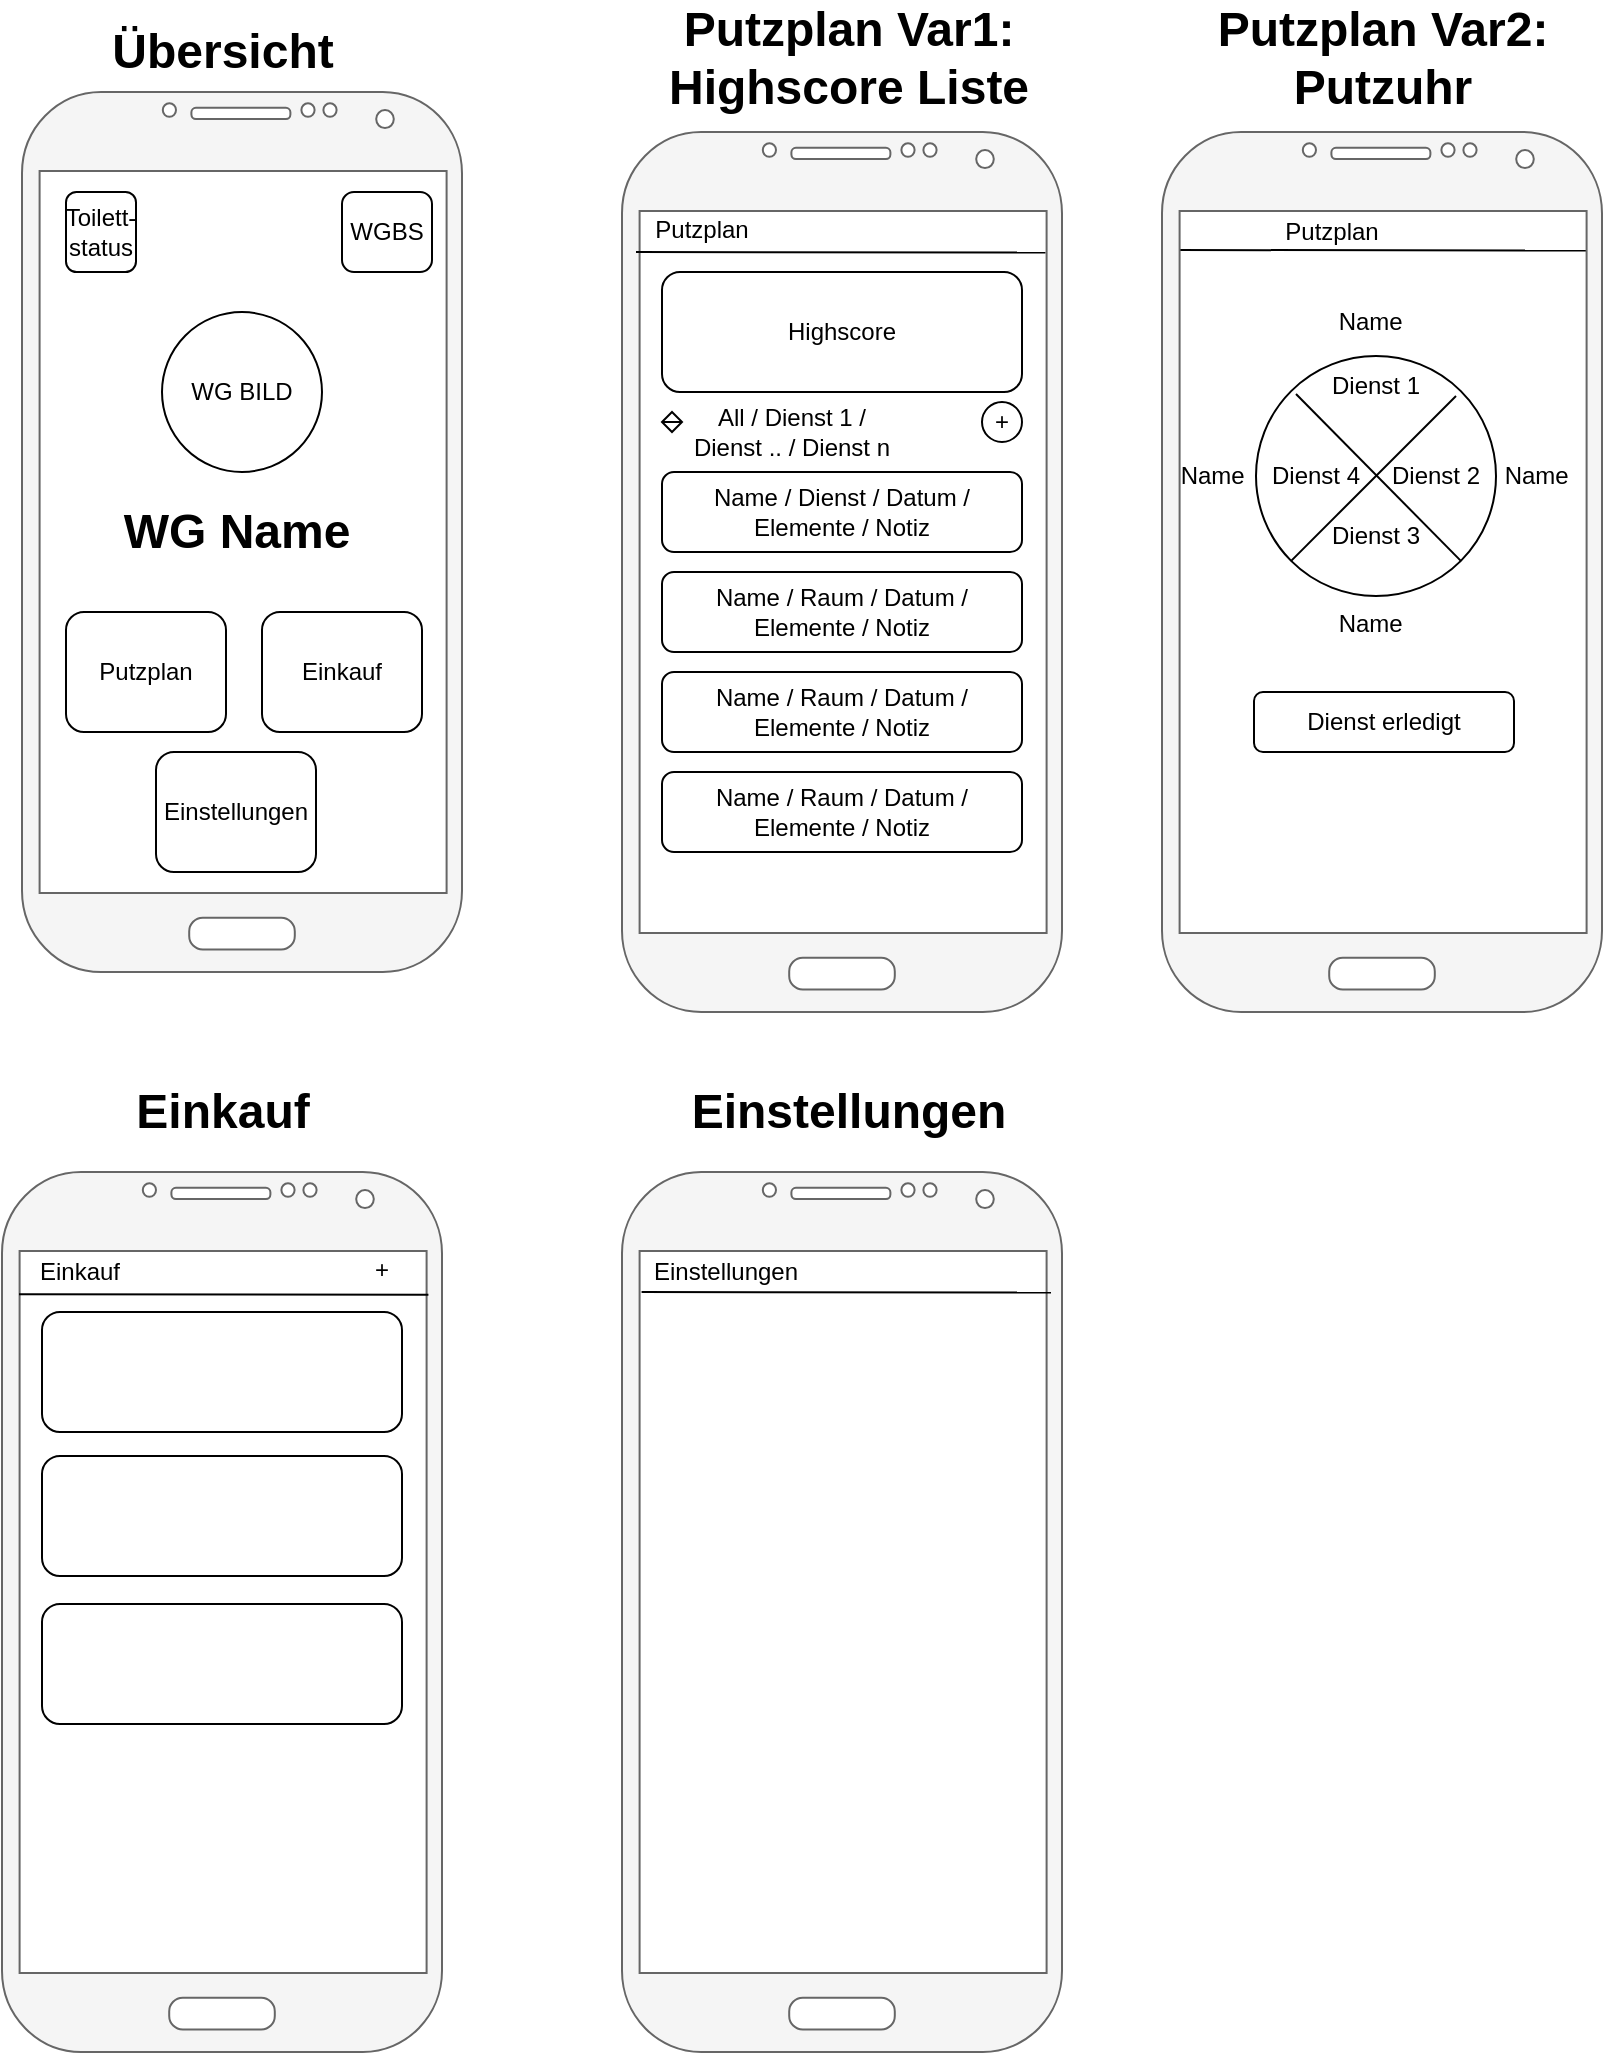 <mxfile version="17.4.5" type="device"><diagram name="Page-1" id="2cc2dc42-3aac-f2a9-1cec-7a8b7cbee084"><mxGraphModel dx="700" dy="1561" grid="1" gridSize="10" guides="1" tooltips="1" connect="1" arrows="1" fold="1" page="1" pageScale="1" pageWidth="1100" pageHeight="850" background="none" math="0" shadow="0"><root><mxCell id="0"/><mxCell id="1" parent="0"/><mxCell id="WmKfm9lmB5hleBDu0xuL-20" value="" style="group" parent="1" vertex="1" connectable="0"><mxGeometry x="620" y="10" width="220" height="440" as="geometry"/></mxCell><mxCell id="WmKfm9lmB5hleBDu0xuL-21" value="" style="rounded=0;whiteSpace=wrap;html=1;shadow=0;fillColor=default;gradientColor=none;" parent="WmKfm9lmB5hleBDu0xuL-20" vertex="1"><mxGeometry x="5.5" y="33.846" width="209" height="372.308" as="geometry"/></mxCell><mxCell id="WmKfm9lmB5hleBDu0xuL-116" value="" style="endArrow=none;html=1;rounded=0;entryX=1.001;entryY=0.071;entryDx=0;entryDy=0;entryPerimeter=0;" parent="WmKfm9lmB5hleBDu0xuL-20" edge="1"><mxGeometry width="50" height="50" relative="1" as="geometry"><mxPoint x="8.79" y="59" as="sourcePoint"/><mxPoint x="213.499" y="59.28" as="targetPoint"/></mxGeometry></mxCell><mxCell id="WmKfm9lmB5hleBDu0xuL-22" value="" style="verticalLabelPosition=bottom;verticalAlign=top;html=1;shadow=0;dashed=0;strokeWidth=1;shape=mxgraph.android.phone2;strokeColor=#666666;fillColor=#f5f5f5;container=0;portConstraintRotation=0;fontColor=#333333;" parent="WmKfm9lmB5hleBDu0xuL-20" vertex="1"><mxGeometry width="220" height="440" as="geometry"/></mxCell><mxCell id="WmKfm9lmB5hleBDu0xuL-32" value="" style="ellipse;whiteSpace=wrap;html=1;aspect=fixed;shadow=0;fillColor=default;gradientColor=none;" parent="WmKfm9lmB5hleBDu0xuL-20" vertex="1"><mxGeometry x="47" y="112" width="120" height="120" as="geometry"/></mxCell><mxCell id="WmKfm9lmB5hleBDu0xuL-33" value="" style="endArrow=none;html=1;rounded=0;exitX=0;exitY=1;exitDx=0;exitDy=0;" parent="WmKfm9lmB5hleBDu0xuL-20" source="WmKfm9lmB5hleBDu0xuL-32" edge="1"><mxGeometry width="50" height="50" relative="1" as="geometry"><mxPoint x="97" y="182" as="sourcePoint"/><mxPoint x="147" y="132" as="targetPoint"/></mxGeometry></mxCell><mxCell id="WmKfm9lmB5hleBDu0xuL-34" value="" style="endArrow=none;html=1;rounded=0;exitX=1;exitY=1;exitDx=0;exitDy=0;" parent="WmKfm9lmB5hleBDu0xuL-20" source="WmKfm9lmB5hleBDu0xuL-32" edge="1"><mxGeometry width="50" height="50" relative="1" as="geometry"><mxPoint x="-22.996" y="213.216" as="sourcePoint"/><mxPoint x="67" y="131" as="targetPoint"/></mxGeometry></mxCell><mxCell id="WmKfm9lmB5hleBDu0xuL-35" value="Dienst 1" style="text;html=1;strokeColor=none;fillColor=none;align=center;verticalAlign=middle;whiteSpace=wrap;rounded=0;" parent="WmKfm9lmB5hleBDu0xuL-20" vertex="1"><mxGeometry x="77" y="112" width="60" height="30" as="geometry"/></mxCell><mxCell id="WmKfm9lmB5hleBDu0xuL-43" value="Dienst 2" style="text;html=1;strokeColor=none;fillColor=none;align=center;verticalAlign=middle;whiteSpace=wrap;rounded=0;" parent="WmKfm9lmB5hleBDu0xuL-20" vertex="1"><mxGeometry x="107" y="157" width="60" height="30" as="geometry"/></mxCell><mxCell id="WmKfm9lmB5hleBDu0xuL-45" value="Dienst 3" style="text;html=1;strokeColor=none;fillColor=none;align=center;verticalAlign=middle;whiteSpace=wrap;rounded=0;" parent="WmKfm9lmB5hleBDu0xuL-20" vertex="1"><mxGeometry x="77" y="187" width="60" height="30" as="geometry"/></mxCell><mxCell id="WmKfm9lmB5hleBDu0xuL-46" value="Dienst 4" style="text;html=1;strokeColor=none;fillColor=none;align=center;verticalAlign=middle;whiteSpace=wrap;rounded=0;" parent="WmKfm9lmB5hleBDu0xuL-20" vertex="1"><mxGeometry x="47" y="157" width="60" height="30" as="geometry"/></mxCell><mxCell id="WmKfm9lmB5hleBDu0xuL-57" value="Name&amp;nbsp;" style="text;html=1;strokeColor=none;fillColor=none;align=center;verticalAlign=middle;whiteSpace=wrap;rounded=0;" parent="WmKfm9lmB5hleBDu0xuL-20" vertex="1"><mxGeometry x="76" y="80" width="60" height="30" as="geometry"/></mxCell><mxCell id="WmKfm9lmB5hleBDu0xuL-80" value="Name&amp;nbsp;" style="text;html=1;strokeColor=none;fillColor=none;align=center;verticalAlign=middle;whiteSpace=wrap;rounded=0;" parent="WmKfm9lmB5hleBDu0xuL-20" vertex="1"><mxGeometry x="159" y="157" width="60" height="30" as="geometry"/></mxCell><mxCell id="WmKfm9lmB5hleBDu0xuL-81" value="Name&amp;nbsp;" style="text;html=1;strokeColor=none;fillColor=none;align=center;verticalAlign=middle;whiteSpace=wrap;rounded=0;" parent="WmKfm9lmB5hleBDu0xuL-20" vertex="1"><mxGeometry x="76" y="231" width="60" height="30" as="geometry"/></mxCell><mxCell id="WmKfm9lmB5hleBDu0xuL-82" value="Name&amp;nbsp;" style="text;html=1;strokeColor=none;fillColor=none;align=center;verticalAlign=middle;whiteSpace=wrap;rounded=0;" parent="WmKfm9lmB5hleBDu0xuL-20" vertex="1"><mxGeometry x="-3" y="157" width="60" height="30" as="geometry"/></mxCell><mxCell id="WmKfm9lmB5hleBDu0xuL-95" value="Dienst erledigt" style="rounded=1;whiteSpace=wrap;html=1;shadow=0;fillColor=default;gradientColor=none;" parent="WmKfm9lmB5hleBDu0xuL-20" vertex="1"><mxGeometry x="46" y="280" width="130" height="30" as="geometry"/></mxCell><mxCell id="eOKUl_sGpxn9sHFx7Fyf-12" value="" style="group" parent="1" vertex="1" connectable="0"><mxGeometry x="50" y="-10" width="220" height="440" as="geometry"/></mxCell><mxCell id="eOKUl_sGpxn9sHFx7Fyf-11" value="" style="rounded=0;whiteSpace=wrap;html=1;shadow=0;fillColor=default;gradientColor=none;" parent="eOKUl_sGpxn9sHFx7Fyf-12" vertex="1"><mxGeometry x="5.5" y="33.846" width="209" height="372.308" as="geometry"/></mxCell><mxCell id="eOKUl_sGpxn9sHFx7Fyf-9" value="" style="verticalLabelPosition=bottom;verticalAlign=top;html=1;shadow=0;dashed=0;strokeWidth=1;shape=mxgraph.android.phone2;strokeColor=#666666;fillColor=#f5f5f5;container=0;portConstraintRotation=0;fontColor=#333333;" parent="eOKUl_sGpxn9sHFx7Fyf-12" vertex="1"><mxGeometry width="220" height="440.0" as="geometry"/></mxCell><mxCell id="eOKUl_sGpxn9sHFx7Fyf-17" value="WG BILD" style="ellipse;whiteSpace=wrap;html=1;aspect=fixed;shadow=0;fillColor=default;gradientColor=none;" parent="eOKUl_sGpxn9sHFx7Fyf-12" vertex="1"><mxGeometry x="70" y="110" width="80" height="80" as="geometry"/></mxCell><mxCell id="eOKUl_sGpxn9sHFx7Fyf-18" value="Putzplan" style="rounded=1;whiteSpace=wrap;html=1;shadow=0;fillColor=default;gradientColor=none;" parent="eOKUl_sGpxn9sHFx7Fyf-12" vertex="1"><mxGeometry x="22" y="260" width="80" height="60" as="geometry"/></mxCell><mxCell id="eOKUl_sGpxn9sHFx7Fyf-19" value="Einkauf" style="rounded=1;whiteSpace=wrap;html=1;shadow=0;fillColor=default;gradientColor=none;" parent="eOKUl_sGpxn9sHFx7Fyf-12" vertex="1"><mxGeometry x="120" y="260" width="80" height="60" as="geometry"/></mxCell><mxCell id="eOKUl_sGpxn9sHFx7Fyf-20" value="Toilett-&lt;br&gt;status" style="rounded=1;whiteSpace=wrap;html=1;shadow=0;fillColor=default;gradientColor=none;" parent="eOKUl_sGpxn9sHFx7Fyf-12" vertex="1"><mxGeometry x="22" y="50" width="35" height="40" as="geometry"/></mxCell><mxCell id="eOKUl_sGpxn9sHFx7Fyf-21" value="WGBS" style="rounded=1;whiteSpace=wrap;html=1;shadow=0;fillColor=default;gradientColor=none;" parent="eOKUl_sGpxn9sHFx7Fyf-12" vertex="1"><mxGeometry x="160" y="50" width="45" height="40" as="geometry"/></mxCell><mxCell id="eOKUl_sGpxn9sHFx7Fyf-24" value="WG Name" style="text;strokeColor=none;fillColor=none;html=1;fontSize=24;fontStyle=1;verticalAlign=middle;align=center;shadow=0;" parent="eOKUl_sGpxn9sHFx7Fyf-12" vertex="1"><mxGeometry x="57" y="200" width="100" height="40" as="geometry"/></mxCell><mxCell id="WmKfm9lmB5hleBDu0xuL-94" value="Einstellungen" style="rounded=1;whiteSpace=wrap;html=1;shadow=0;fillColor=default;gradientColor=none;" parent="eOKUl_sGpxn9sHFx7Fyf-12" vertex="1"><mxGeometry x="67" y="330" width="80" height="60" as="geometry"/></mxCell><mxCell id="eOKUl_sGpxn9sHFx7Fyf-25" value="" style="group" parent="1" vertex="1" connectable="0"><mxGeometry x="350" y="10" width="220" height="440" as="geometry"/></mxCell><mxCell id="eOKUl_sGpxn9sHFx7Fyf-26" value="" style="rounded=0;whiteSpace=wrap;html=1;shadow=0;fillColor=default;gradientColor=none;" parent="eOKUl_sGpxn9sHFx7Fyf-25" vertex="1"><mxGeometry x="5.5" y="33.846" width="209" height="372.308" as="geometry"/></mxCell><mxCell id="eOKUl_sGpxn9sHFx7Fyf-27" value="" style="verticalLabelPosition=bottom;verticalAlign=top;html=1;shadow=0;dashed=0;strokeWidth=1;shape=mxgraph.android.phone2;strokeColor=#666666;fillColor=#f5f5f5;container=0;portConstraintRotation=0;fontColor=#333333;" parent="eOKUl_sGpxn9sHFx7Fyf-25" vertex="1"><mxGeometry width="220" height="440" as="geometry"/></mxCell><mxCell id="WmKfm9lmB5hleBDu0xuL-4" value="Highscore" style="rounded=1;whiteSpace=wrap;html=1;" parent="eOKUl_sGpxn9sHFx7Fyf-25" vertex="1"><mxGeometry x="20" y="70" width="180" height="60" as="geometry"/></mxCell><mxCell id="WmKfm9lmB5hleBDu0xuL-6" value="" style="shape=sortShape;perimeter=rhombusPerimeter;whiteSpace=wrap;html=1;" parent="eOKUl_sGpxn9sHFx7Fyf-25" vertex="1"><mxGeometry x="20" y="140" width="10" height="10" as="geometry"/></mxCell><mxCell id="WmKfm9lmB5hleBDu0xuL-7" value="All / Dienst 1 / Dienst .. / Dienst n" style="text;html=1;strokeColor=none;fillColor=none;align=center;verticalAlign=middle;whiteSpace=wrap;rounded=0;" parent="eOKUl_sGpxn9sHFx7Fyf-25" vertex="1"><mxGeometry x="30" y="135" width="110" height="30" as="geometry"/></mxCell><mxCell id="WmKfm9lmB5hleBDu0xuL-8" value="Name / Dienst / Datum / Elemente / Notiz" style="rounded=1;whiteSpace=wrap;html=1;" parent="eOKUl_sGpxn9sHFx7Fyf-25" vertex="1"><mxGeometry x="20" y="170" width="180" height="40" as="geometry"/></mxCell><mxCell id="WmKfm9lmB5hleBDu0xuL-16" value="Name / Raum / Datum / Elemente / Notiz" style="rounded=1;whiteSpace=wrap;html=1;" parent="eOKUl_sGpxn9sHFx7Fyf-25" vertex="1"><mxGeometry x="20" y="220" width="180" height="40" as="geometry"/></mxCell><mxCell id="WmKfm9lmB5hleBDu0xuL-17" value="Name / Raum / Datum / Elemente / Notiz" style="rounded=1;whiteSpace=wrap;html=1;" parent="eOKUl_sGpxn9sHFx7Fyf-25" vertex="1"><mxGeometry x="20" y="270" width="180" height="40" as="geometry"/></mxCell><mxCell id="WmKfm9lmB5hleBDu0xuL-18" value="Name / Raum / Datum / Elemente / Notiz" style="rounded=1;whiteSpace=wrap;html=1;" parent="eOKUl_sGpxn9sHFx7Fyf-25" vertex="1"><mxGeometry x="20" y="320" width="180" height="40" as="geometry"/></mxCell><mxCell id="WmKfm9lmB5hleBDu0xuL-19" value="+" style="ellipse;whiteSpace=wrap;html=1;aspect=fixed;shadow=0;fillColor=default;gradientColor=none;" parent="eOKUl_sGpxn9sHFx7Fyf-25" vertex="1"><mxGeometry x="180" y="135" width="20" height="20" as="geometry"/></mxCell><mxCell id="WmKfm9lmB5hleBDu0xuL-115" value="" style="endArrow=none;html=1;rounded=0;entryX=1.001;entryY=0.071;entryDx=0;entryDy=0;entryPerimeter=0;" parent="eOKUl_sGpxn9sHFx7Fyf-25" edge="1"><mxGeometry width="50" height="50" relative="1" as="geometry"><mxPoint x="7" y="60" as="sourcePoint"/><mxPoint x="211.709" y="60.28" as="targetPoint"/></mxGeometry></mxCell><mxCell id="WmKfm9lmB5hleBDu0xuL-118" value="Putzplan" style="text;html=1;strokeColor=none;fillColor=none;align=center;verticalAlign=middle;whiteSpace=wrap;rounded=0;" parent="eOKUl_sGpxn9sHFx7Fyf-25" vertex="1"><mxGeometry x="10" y="38.85" width="60" height="20" as="geometry"/></mxCell><mxCell id="WmKfm9lmB5hleBDu0xuL-119" value="Putzplan" style="text;html=1;strokeColor=none;fillColor=none;align=center;verticalAlign=middle;whiteSpace=wrap;rounded=0;" parent="eOKUl_sGpxn9sHFx7Fyf-25" vertex="1"><mxGeometry x="325" y="39.85" width="60" height="20" as="geometry"/></mxCell><mxCell id="WmKfm9lmB5hleBDu0xuL-96" value="" style="group" parent="1" vertex="1" connectable="0"><mxGeometry x="40" y="530" width="220" height="440" as="geometry"/></mxCell><mxCell id="WmKfm9lmB5hleBDu0xuL-97" value="" style="rounded=0;whiteSpace=wrap;html=1;shadow=0;fillColor=default;gradientColor=none;" parent="WmKfm9lmB5hleBDu0xuL-96" vertex="1"><mxGeometry x="5.5" y="33.846" width="209" height="372.308" as="geometry"/></mxCell><mxCell id="WmKfm9lmB5hleBDu0xuL-98" value="" style="verticalLabelPosition=bottom;verticalAlign=top;html=1;shadow=0;dashed=0;strokeWidth=1;shape=mxgraph.android.phone2;strokeColor=#666666;fillColor=#f5f5f5;container=0;portConstraintRotation=0;fontColor=#333333;" parent="WmKfm9lmB5hleBDu0xuL-96" vertex="1"><mxGeometry width="220" height="440" as="geometry"/></mxCell><mxCell id="WmKfm9lmB5hleBDu0xuL-110" value="" style="rounded=1;whiteSpace=wrap;html=1;" parent="WmKfm9lmB5hleBDu0xuL-96" vertex="1"><mxGeometry x="20" y="70" width="180" height="60" as="geometry"/></mxCell><mxCell id="WmKfm9lmB5hleBDu0xuL-111" value="" style="rounded=1;whiteSpace=wrap;html=1;" parent="WmKfm9lmB5hleBDu0xuL-96" vertex="1"><mxGeometry x="20" y="142" width="180" height="60" as="geometry"/></mxCell><mxCell id="WmKfm9lmB5hleBDu0xuL-112" value="" style="rounded=1;whiteSpace=wrap;html=1;" parent="WmKfm9lmB5hleBDu0xuL-96" vertex="1"><mxGeometry x="20" y="216" width="180" height="60" as="geometry"/></mxCell><mxCell id="WmKfm9lmB5hleBDu0xuL-122" value="" style="endArrow=none;html=1;rounded=0;entryX=1.001;entryY=0.071;entryDx=0;entryDy=0;entryPerimeter=0;" parent="WmKfm9lmB5hleBDu0xuL-96" edge="1"><mxGeometry width="50" height="50" relative="1" as="geometry"><mxPoint x="8.5" y="61.15" as="sourcePoint"/><mxPoint x="213.209" y="61.43" as="targetPoint"/></mxGeometry></mxCell><mxCell id="WmKfm9lmB5hleBDu0xuL-123" value="Einkauf" style="text;html=1;strokeColor=none;fillColor=none;align=center;verticalAlign=middle;whiteSpace=wrap;rounded=0;" parent="WmKfm9lmB5hleBDu0xuL-96" vertex="1"><mxGeometry x="8.5" y="40" width="60" height="20" as="geometry"/></mxCell><mxCell id="WmKfm9lmB5hleBDu0xuL-130" value="+" style="text;html=1;strokeColor=none;fillColor=none;align=center;verticalAlign=middle;whiteSpace=wrap;rounded=0;" parent="WmKfm9lmB5hleBDu0xuL-96" vertex="1"><mxGeometry x="160" y="33.85" width="60" height="30" as="geometry"/></mxCell><mxCell id="WmKfm9lmB5hleBDu0xuL-99" value="Übersicht" style="text;strokeColor=none;fillColor=none;html=1;fontSize=24;fontStyle=1;verticalAlign=middle;align=center;shadow=0;" parent="1" vertex="1"><mxGeometry x="100" y="-50" width="100" height="40" as="geometry"/></mxCell><mxCell id="WmKfm9lmB5hleBDu0xuL-100" value="Putzplan Var1:&lt;br&gt;Highscore Liste" style="text;strokeColor=none;fillColor=none;html=1;fontSize=24;fontStyle=1;verticalAlign=middle;align=center;shadow=0;" parent="1" vertex="1"><mxGeometry x="413" y="-47" width="100" height="40" as="geometry"/></mxCell><mxCell id="WmKfm9lmB5hleBDu0xuL-102" value="Putzplan Var2:&lt;br&gt;Putzuhr" style="text;strokeColor=none;fillColor=none;html=1;fontSize=24;fontStyle=1;verticalAlign=middle;align=center;shadow=0;" parent="1" vertex="1"><mxGeometry x="680" y="-47" width="100" height="40" as="geometry"/></mxCell><mxCell id="WmKfm9lmB5hleBDu0xuL-103" value="Einkauf" style="text;strokeColor=none;fillColor=none;html=1;fontSize=24;fontStyle=1;verticalAlign=middle;align=center;shadow=0;" parent="1" vertex="1"><mxGeometry x="100" y="480" width="100" height="40" as="geometry"/></mxCell><mxCell id="WmKfm9lmB5hleBDu0xuL-106" value="Einstellungen" style="text;strokeColor=none;fillColor=none;html=1;fontSize=24;fontStyle=1;verticalAlign=middle;align=center;shadow=0;" parent="1" vertex="1"><mxGeometry x="413" y="480" width="100" height="40" as="geometry"/></mxCell><mxCell id="WmKfm9lmB5hleBDu0xuL-107" value="" style="group" parent="1" vertex="1" connectable="0"><mxGeometry x="350" y="530" width="220" height="440" as="geometry"/></mxCell><mxCell id="WmKfm9lmB5hleBDu0xuL-108" value="" style="rounded=0;whiteSpace=wrap;html=1;shadow=0;fillColor=default;gradientColor=none;" parent="WmKfm9lmB5hleBDu0xuL-107" vertex="1"><mxGeometry x="5.5" y="33.846" width="209" height="372.308" as="geometry"/></mxCell><mxCell id="WmKfm9lmB5hleBDu0xuL-109" value="" style="verticalLabelPosition=bottom;verticalAlign=top;html=1;shadow=0;dashed=0;strokeWidth=1;shape=mxgraph.android.phone2;strokeColor=#666666;fillColor=#f5f5f5;container=0;portConstraintRotation=0;fontColor=#333333;" parent="WmKfm9lmB5hleBDu0xuL-107" vertex="1"><mxGeometry width="220" height="440" as="geometry"/></mxCell><mxCell id="WmKfm9lmB5hleBDu0xuL-126" value="" style="endArrow=none;html=1;rounded=0;entryX=1.001;entryY=0.071;entryDx=0;entryDy=0;entryPerimeter=0;" parent="WmKfm9lmB5hleBDu0xuL-107" edge="1"><mxGeometry width="50" height="50" relative="1" as="geometry"><mxPoint x="9.79" y="60.0" as="sourcePoint"/><mxPoint x="214.499" y="60.28" as="targetPoint"/></mxGeometry></mxCell><mxCell id="WmKfm9lmB5hleBDu0xuL-127" value="Einstellungen" style="text;html=1;strokeColor=none;fillColor=none;align=center;verticalAlign=middle;whiteSpace=wrap;rounded=0;" parent="WmKfm9lmB5hleBDu0xuL-107" vertex="1"><mxGeometry x="22" y="40" width="60" height="20" as="geometry"/></mxCell></root></mxGraphModel></diagram></mxfile>
